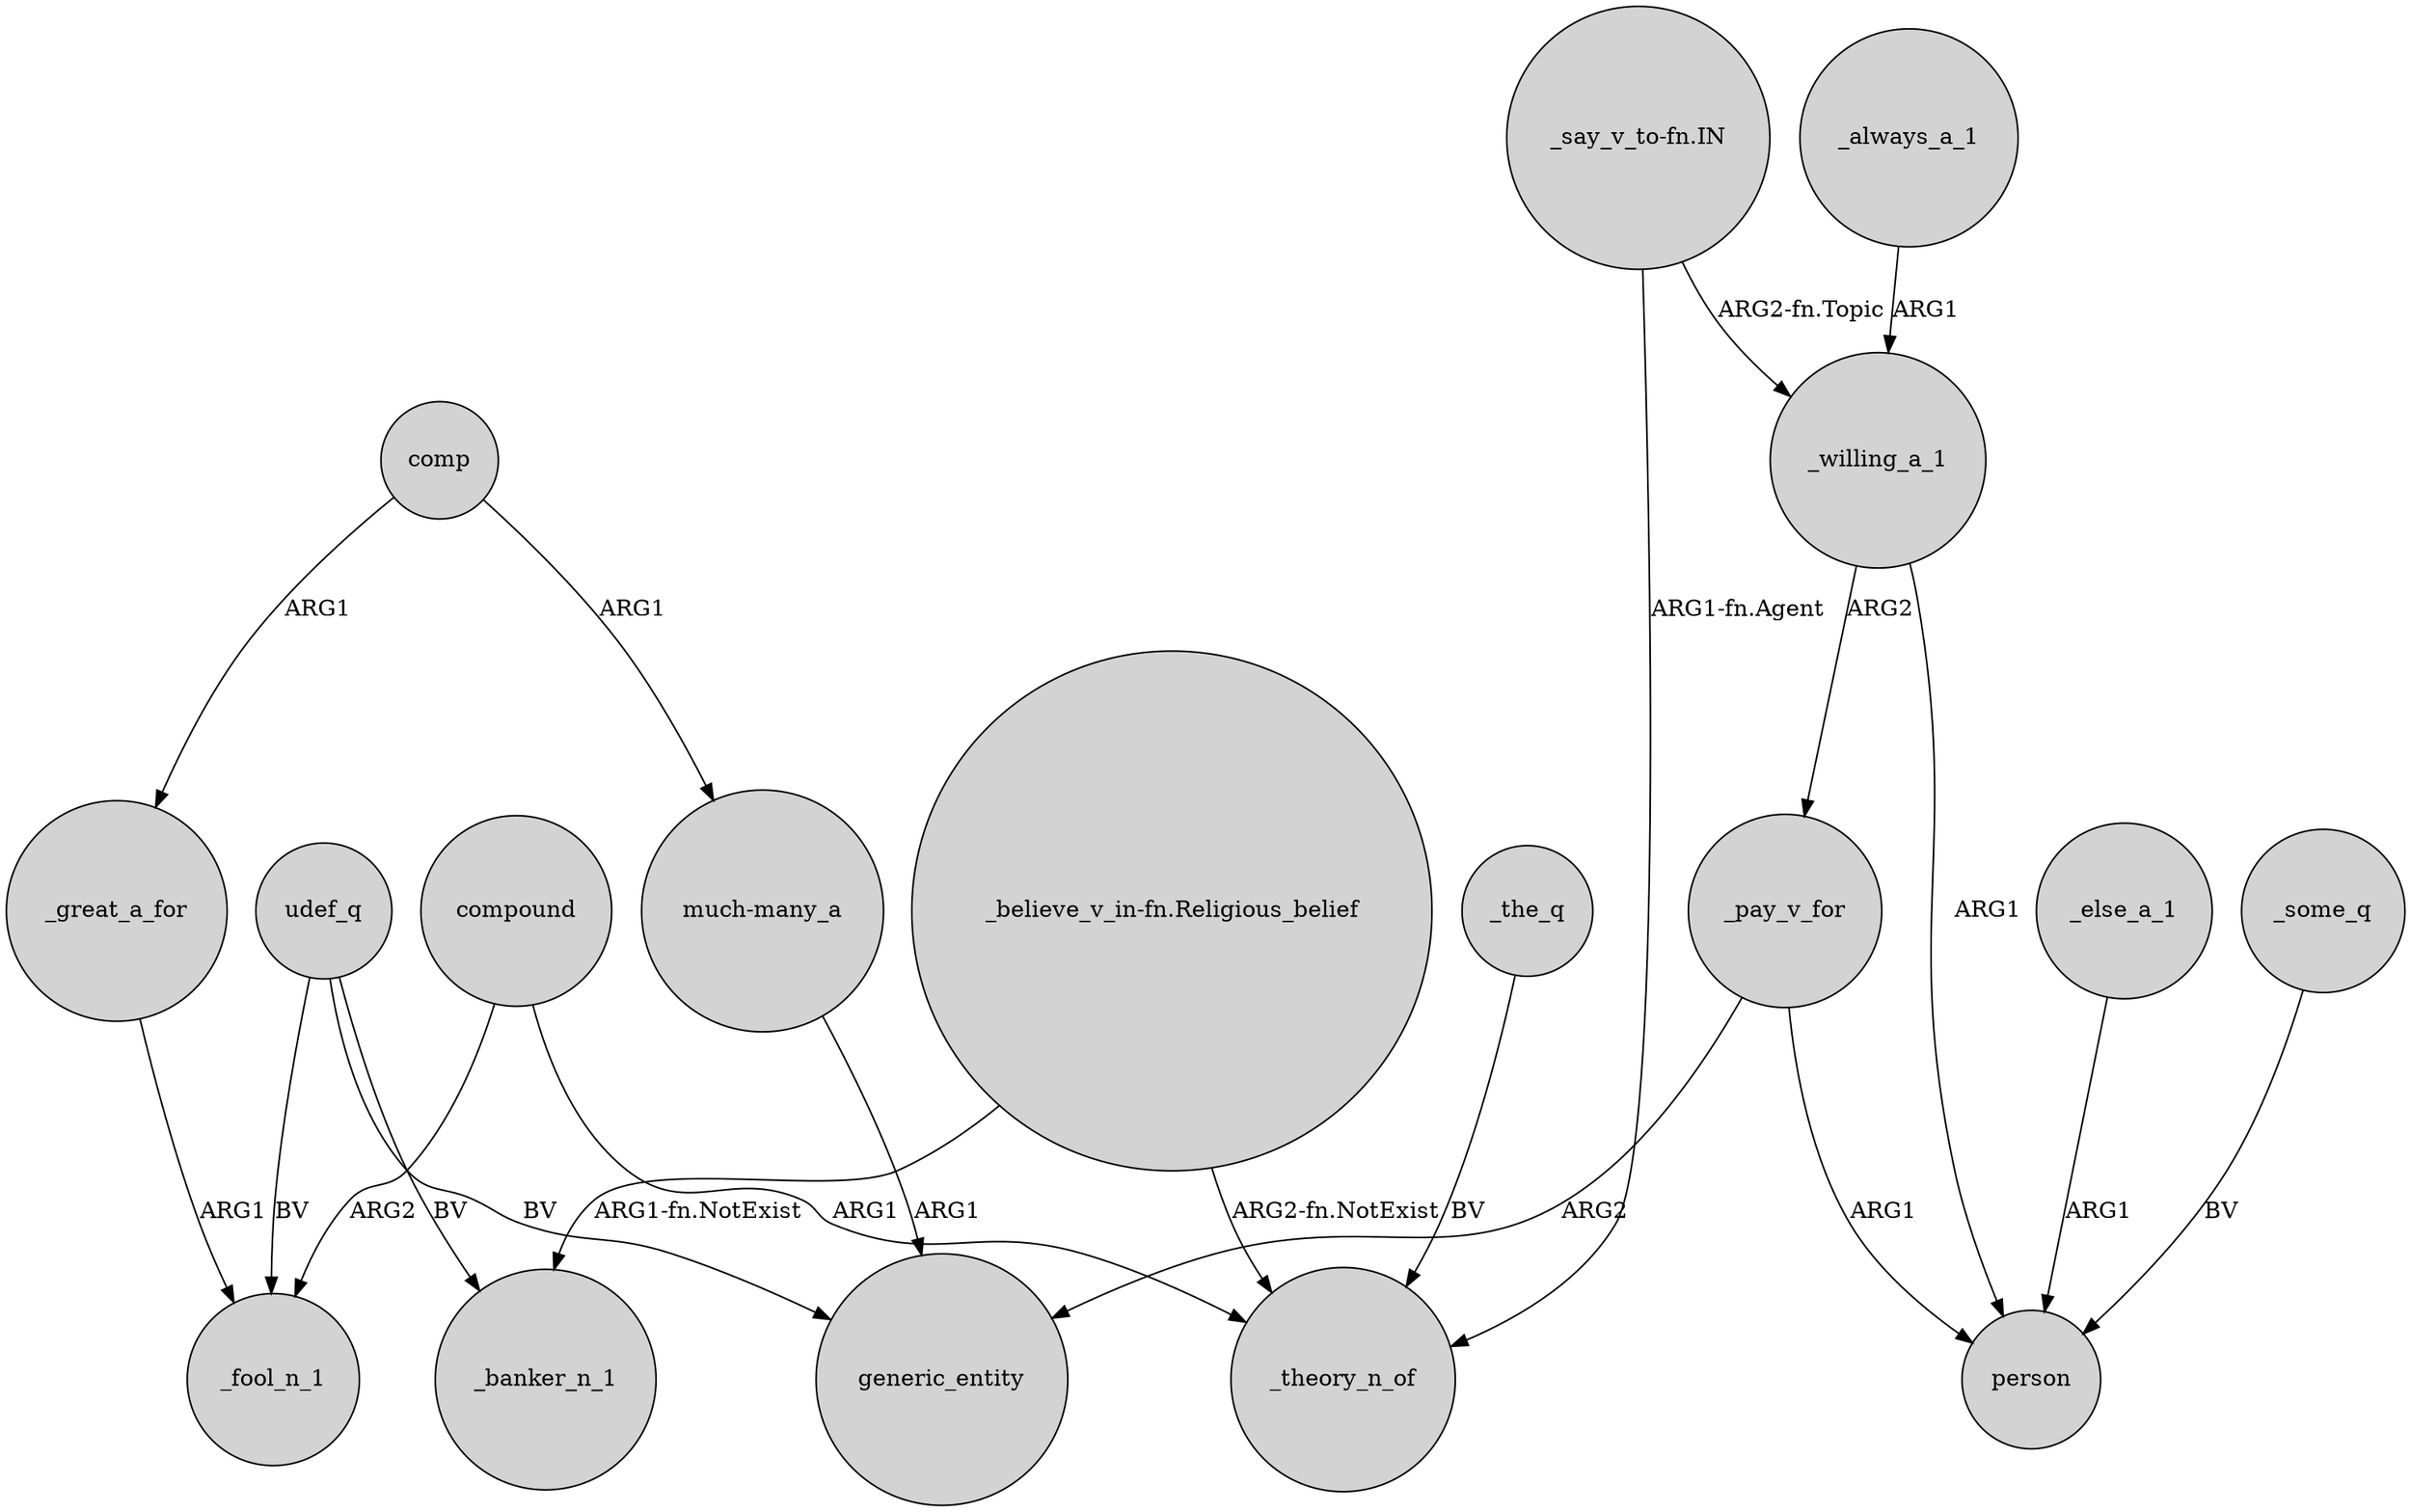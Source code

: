 digraph {
	node [shape=circle style=filled]
	udef_q -> generic_entity [label=BV]
	"much-many_a" -> generic_entity [label=ARG1]
	compound -> _theory_n_of [label=ARG1]
	_pay_v_for -> generic_entity [label=ARG2]
	_the_q -> _theory_n_of [label=BV]
	"_believe_v_in-fn.Religious_belief" -> _banker_n_1 [label="ARG1-fn.NotExist"]
	"_say_v_to-fn.IN" -> _theory_n_of [label="ARG1-fn.Agent"]
	comp -> _great_a_for [label=ARG1]
	compound -> _fool_n_1 [label=ARG2]
	_great_a_for -> _fool_n_1 [label=ARG1]
	_else_a_1 -> person [label=ARG1]
	comp -> "much-many_a" [label=ARG1]
	_some_q -> person [label=BV]
	_pay_v_for -> person [label=ARG1]
	udef_q -> _banker_n_1 [label=BV]
	"_believe_v_in-fn.Religious_belief" -> _theory_n_of [label="ARG2-fn.NotExist"]
	_willing_a_1 -> _pay_v_for [label=ARG2]
	_willing_a_1 -> person [label=ARG1]
	_always_a_1 -> _willing_a_1 [label=ARG1]
	"_say_v_to-fn.IN" -> _willing_a_1 [label="ARG2-fn.Topic"]
	udef_q -> _fool_n_1 [label=BV]
}
